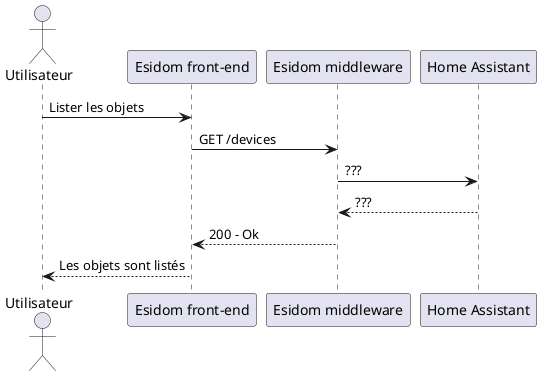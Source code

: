 @startuml lister objets

actor "Utilisateur" as u
participant "Esidom front-end" as fe
participant "Esidom middleware" as m
participant "Home Assistant" as ha

u -> fe: Lister les objets
fe -> m: GET /devices
m -> ha: ???
ha --> m: ???
m --> fe: 200 - Ok
fe --> u: Les objets sont listés

@enduml